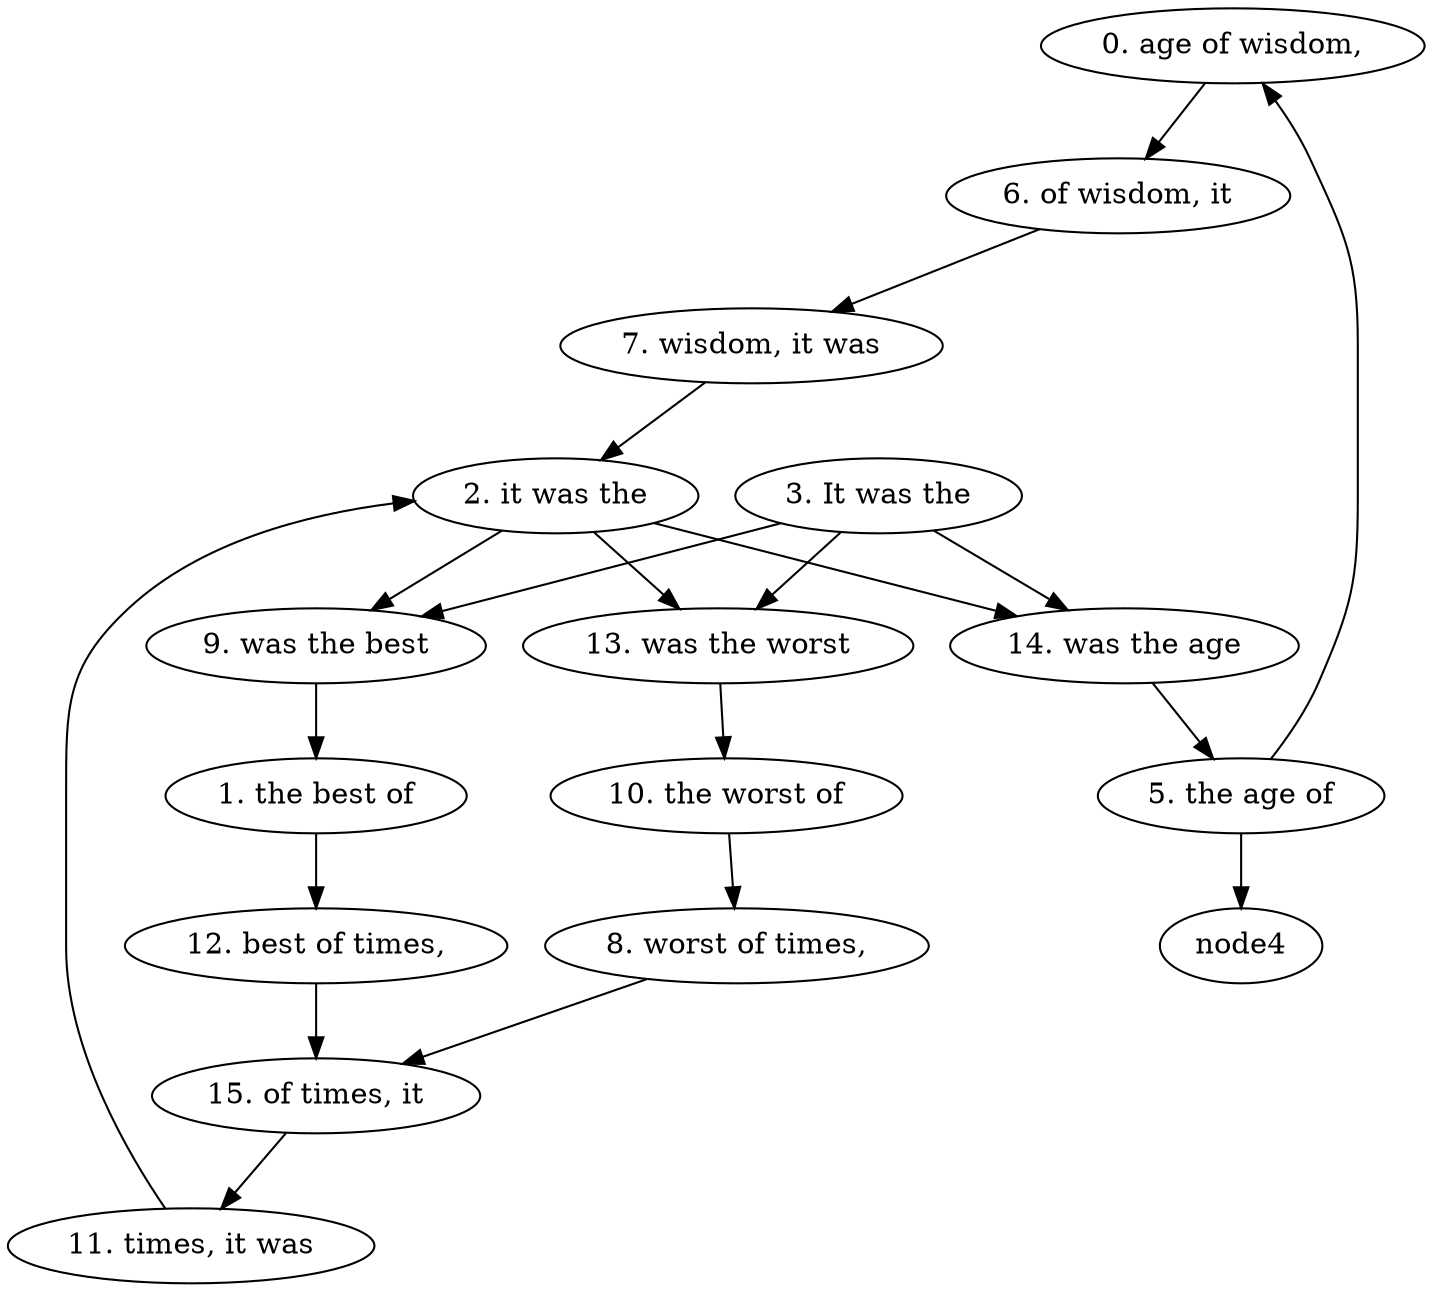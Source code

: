 digraph G {
	node0 [label="0. age of wisdom,"];
	node1 [label="1. the best of"];
	node2 [label="2. it was the"];
	node3 [label="3. It was the"];
	node5 [label="5. the age of"];
	node6 [label="6. of wisdom, it"];
	node7 [label="7. wisdom, it was"];
	node8 [label="8. worst of times,"];
	node9 [label="9. was the best"];
	node10 [label="10. the worst of"];
	node11 [label="11. times, it was"];
	node12 [label="12. best of times,"];
	node13 [label="13. was the worst"];
	node14 [label="14. was the age"];
	node15 [label="15. of times, it"];
	node0 -> node6;
	node1 -> node12;
	node2 -> node9;
	node2 -> node13;
	node2 -> node14;
	node3 -> node9;
	node3 -> node13;
	node3 -> node14;
	node5 -> node0;
	node5 -> node4;
	node6 -> node7;
	node7 -> node2;
	node8 -> node15;
	node9 -> node1;
	node10 -> node8;
	node11 -> node2;
	node12 -> node15;
	node13 -> node10;
	node14 -> node5;
	node15 -> node11;
}